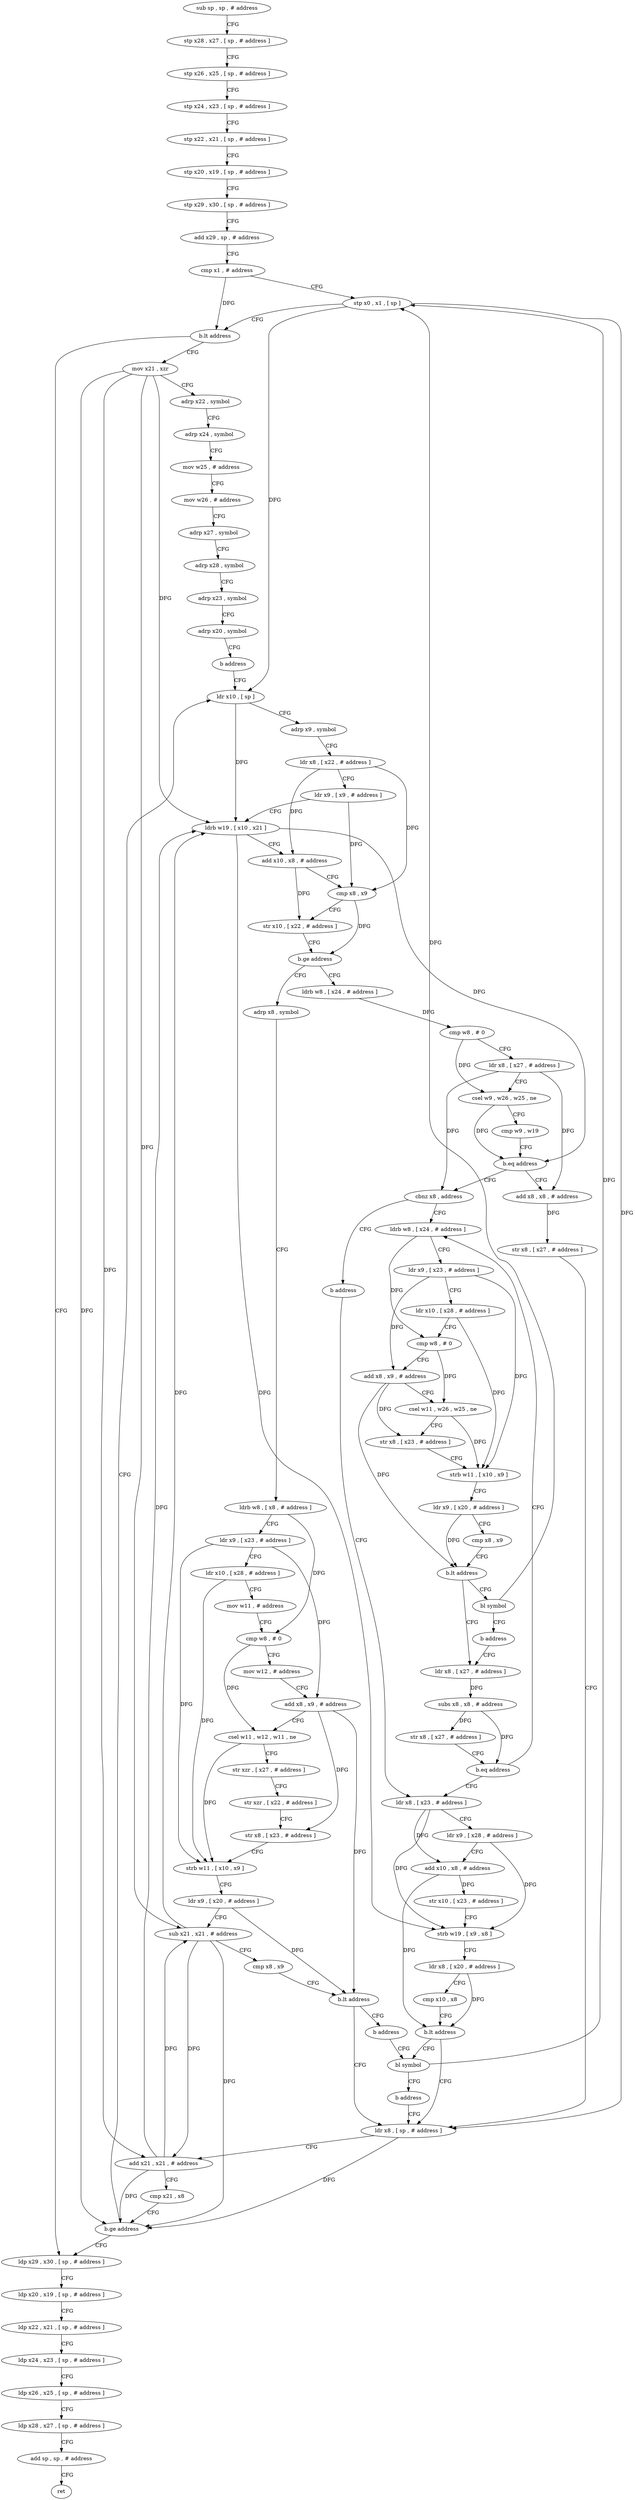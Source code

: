 digraph "func" {
"4215880" [label = "sub sp , sp , # address" ]
"4215884" [label = "stp x28 , x27 , [ sp , # address ]" ]
"4215888" [label = "stp x26 , x25 , [ sp , # address ]" ]
"4215892" [label = "stp x24 , x23 , [ sp , # address ]" ]
"4215896" [label = "stp x22 , x21 , [ sp , # address ]" ]
"4215900" [label = "stp x20 , x19 , [ sp , # address ]" ]
"4215904" [label = "stp x29 , x30 , [ sp , # address ]" ]
"4215908" [label = "add x29 , sp , # address" ]
"4215912" [label = "cmp x1 , # address" ]
"4215916" [label = "stp x0 , x1 , [ sp ]" ]
"4215920" [label = "b.lt address" ]
"4216236" [label = "ldp x29 , x30 , [ sp , # address ]" ]
"4215924" [label = "mov x21 , xzr" ]
"4216240" [label = "ldp x20 , x19 , [ sp , # address ]" ]
"4216244" [label = "ldp x22 , x21 , [ sp , # address ]" ]
"4216248" [label = "ldp x24 , x23 , [ sp , # address ]" ]
"4216252" [label = "ldp x26 , x25 , [ sp , # address ]" ]
"4216256" [label = "ldp x28 , x27 , [ sp , # address ]" ]
"4216260" [label = "add sp , sp , # address" ]
"4216264" [label = "ret" ]
"4215928" [label = "adrp x22 , symbol" ]
"4215932" [label = "adrp x24 , symbol" ]
"4215936" [label = "mov w25 , # address" ]
"4215940" [label = "mov w26 , # address" ]
"4215944" [label = "adrp x27 , symbol" ]
"4215948" [label = "adrp x28 , symbol" ]
"4215952" [label = "adrp x23 , symbol" ]
"4215956" [label = "adrp x20 , symbol" ]
"4215960" [label = "b address" ]
"4215988" [label = "ldr x10 , [ sp ]" ]
"4215992" [label = "adrp x9 , symbol" ]
"4215996" [label = "ldr x8 , [ x22 , # address ]" ]
"4216000" [label = "ldr x9 , [ x9 , # address ]" ]
"4216004" [label = "ldrb w19 , [ x10 , x21 ]" ]
"4216008" [label = "add x10 , x8 , # address" ]
"4216012" [label = "cmp x8 , x9" ]
"4216016" [label = "str x10 , [ x22 , # address ]" ]
"4216020" [label = "b.ge address" ]
"4216124" [label = "adrp x8 , symbol" ]
"4216024" [label = "ldrb w8 , [ x24 , # address ]" ]
"4216128" [label = "ldrb w8 , [ x8 , # address ]" ]
"4216132" [label = "ldr x9 , [ x23 , # address ]" ]
"4216136" [label = "ldr x10 , [ x28 , # address ]" ]
"4216140" [label = "mov w11 , # address" ]
"4216144" [label = "cmp w8 , # 0" ]
"4216148" [label = "mov w12 , # address" ]
"4216152" [label = "add x8 , x9 , # address" ]
"4216156" [label = "csel w11 , w12 , w11 , ne" ]
"4216160" [label = "str xzr , [ x27 , # address ]" ]
"4216164" [label = "str xzr , [ x22 , # address ]" ]
"4216168" [label = "str x8 , [ x23 , # address ]" ]
"4216172" [label = "strb w11 , [ x10 , x9 ]" ]
"4216176" [label = "ldr x9 , [ x20 , # address ]" ]
"4216180" [label = "sub x21 , x21 , # address" ]
"4216184" [label = "cmp x8 , x9" ]
"4216188" [label = "b.lt address" ]
"4215972" [label = "ldr x8 , [ sp , # address ]" ]
"4216192" [label = "b address" ]
"4216028" [label = "cmp w8 , # 0" ]
"4216032" [label = "ldr x8 , [ x27 , # address ]" ]
"4216036" [label = "csel w9 , w26 , w25 , ne" ]
"4216040" [label = "cmp w9 , w19" ]
"4216044" [label = "b.eq address" ]
"4215964" [label = "add x8 , x8 , # address" ]
"4216048" [label = "cbnz x8 , address" ]
"4215976" [label = "add x21 , x21 , # address" ]
"4215980" [label = "cmp x21 , x8" ]
"4215984" [label = "b.ge address" ]
"4216228" [label = "bl symbol" ]
"4215968" [label = "str x8 , [ x27 , # address ]" ]
"4216072" [label = "ldrb w8 , [ x24 , # address ]" ]
"4216052" [label = "b address" ]
"4216232" [label = "b address" ]
"4216076" [label = "ldr x9 , [ x23 , # address ]" ]
"4216080" [label = "ldr x10 , [ x28 , # address ]" ]
"4216084" [label = "cmp w8 , # 0" ]
"4216088" [label = "add x8 , x9 , # address" ]
"4216092" [label = "csel w11 , w26 , w25 , ne" ]
"4216096" [label = "str x8 , [ x23 , # address ]" ]
"4216100" [label = "strb w11 , [ x10 , x9 ]" ]
"4216104" [label = "ldr x9 , [ x20 , # address ]" ]
"4216108" [label = "cmp x8 , x9" ]
"4216112" [label = "b.lt address" ]
"4216056" [label = "ldr x8 , [ x27 , # address ]" ]
"4216116" [label = "bl symbol" ]
"4216196" [label = "ldr x8 , [ x23 , # address ]" ]
"4216060" [label = "subs x8 , x8 , # address" ]
"4216064" [label = "str x8 , [ x27 , # address ]" ]
"4216068" [label = "b.eq address" ]
"4216120" [label = "b address" ]
"4216200" [label = "ldr x9 , [ x28 , # address ]" ]
"4216204" [label = "add x10 , x8 , # address" ]
"4216208" [label = "str x10 , [ x23 , # address ]" ]
"4216212" [label = "strb w19 , [ x9 , x8 ]" ]
"4216216" [label = "ldr x8 , [ x20 , # address ]" ]
"4216220" [label = "cmp x10 , x8" ]
"4216224" [label = "b.lt address" ]
"4215880" -> "4215884" [ label = "CFG" ]
"4215884" -> "4215888" [ label = "CFG" ]
"4215888" -> "4215892" [ label = "CFG" ]
"4215892" -> "4215896" [ label = "CFG" ]
"4215896" -> "4215900" [ label = "CFG" ]
"4215900" -> "4215904" [ label = "CFG" ]
"4215904" -> "4215908" [ label = "CFG" ]
"4215908" -> "4215912" [ label = "CFG" ]
"4215912" -> "4215916" [ label = "CFG" ]
"4215912" -> "4215920" [ label = "DFG" ]
"4215916" -> "4215920" [ label = "CFG" ]
"4215916" -> "4215988" [ label = "DFG" ]
"4215916" -> "4215972" [ label = "DFG" ]
"4215920" -> "4216236" [ label = "CFG" ]
"4215920" -> "4215924" [ label = "CFG" ]
"4216236" -> "4216240" [ label = "CFG" ]
"4215924" -> "4215928" [ label = "CFG" ]
"4215924" -> "4216004" [ label = "DFG" ]
"4215924" -> "4216180" [ label = "DFG" ]
"4215924" -> "4215976" [ label = "DFG" ]
"4215924" -> "4215984" [ label = "DFG" ]
"4216240" -> "4216244" [ label = "CFG" ]
"4216244" -> "4216248" [ label = "CFG" ]
"4216248" -> "4216252" [ label = "CFG" ]
"4216252" -> "4216256" [ label = "CFG" ]
"4216256" -> "4216260" [ label = "CFG" ]
"4216260" -> "4216264" [ label = "CFG" ]
"4215928" -> "4215932" [ label = "CFG" ]
"4215932" -> "4215936" [ label = "CFG" ]
"4215936" -> "4215940" [ label = "CFG" ]
"4215940" -> "4215944" [ label = "CFG" ]
"4215944" -> "4215948" [ label = "CFG" ]
"4215948" -> "4215952" [ label = "CFG" ]
"4215952" -> "4215956" [ label = "CFG" ]
"4215956" -> "4215960" [ label = "CFG" ]
"4215960" -> "4215988" [ label = "CFG" ]
"4215988" -> "4215992" [ label = "CFG" ]
"4215988" -> "4216004" [ label = "DFG" ]
"4215992" -> "4215996" [ label = "CFG" ]
"4215996" -> "4216000" [ label = "CFG" ]
"4215996" -> "4216008" [ label = "DFG" ]
"4215996" -> "4216012" [ label = "DFG" ]
"4216000" -> "4216004" [ label = "CFG" ]
"4216000" -> "4216012" [ label = "DFG" ]
"4216004" -> "4216008" [ label = "CFG" ]
"4216004" -> "4216044" [ label = "DFG" ]
"4216004" -> "4216212" [ label = "DFG" ]
"4216008" -> "4216012" [ label = "CFG" ]
"4216008" -> "4216016" [ label = "DFG" ]
"4216012" -> "4216016" [ label = "CFG" ]
"4216012" -> "4216020" [ label = "DFG" ]
"4216016" -> "4216020" [ label = "CFG" ]
"4216020" -> "4216124" [ label = "CFG" ]
"4216020" -> "4216024" [ label = "CFG" ]
"4216124" -> "4216128" [ label = "CFG" ]
"4216024" -> "4216028" [ label = "DFG" ]
"4216128" -> "4216132" [ label = "CFG" ]
"4216128" -> "4216144" [ label = "DFG" ]
"4216132" -> "4216136" [ label = "CFG" ]
"4216132" -> "4216152" [ label = "DFG" ]
"4216132" -> "4216172" [ label = "DFG" ]
"4216136" -> "4216140" [ label = "CFG" ]
"4216136" -> "4216172" [ label = "DFG" ]
"4216140" -> "4216144" [ label = "CFG" ]
"4216144" -> "4216148" [ label = "CFG" ]
"4216144" -> "4216156" [ label = "DFG" ]
"4216148" -> "4216152" [ label = "CFG" ]
"4216152" -> "4216156" [ label = "CFG" ]
"4216152" -> "4216168" [ label = "DFG" ]
"4216152" -> "4216188" [ label = "DFG" ]
"4216156" -> "4216160" [ label = "CFG" ]
"4216156" -> "4216172" [ label = "DFG" ]
"4216160" -> "4216164" [ label = "CFG" ]
"4216164" -> "4216168" [ label = "CFG" ]
"4216168" -> "4216172" [ label = "CFG" ]
"4216172" -> "4216176" [ label = "CFG" ]
"4216176" -> "4216180" [ label = "CFG" ]
"4216176" -> "4216188" [ label = "DFG" ]
"4216180" -> "4216184" [ label = "CFG" ]
"4216180" -> "4216004" [ label = "DFG" ]
"4216180" -> "4215976" [ label = "DFG" ]
"4216180" -> "4215984" [ label = "DFG" ]
"4216184" -> "4216188" [ label = "CFG" ]
"4216188" -> "4215972" [ label = "CFG" ]
"4216188" -> "4216192" [ label = "CFG" ]
"4215972" -> "4215976" [ label = "CFG" ]
"4215972" -> "4215984" [ label = "DFG" ]
"4216192" -> "4216228" [ label = "CFG" ]
"4216028" -> "4216032" [ label = "CFG" ]
"4216028" -> "4216036" [ label = "DFG" ]
"4216032" -> "4216036" [ label = "CFG" ]
"4216032" -> "4215964" [ label = "DFG" ]
"4216032" -> "4216048" [ label = "DFG" ]
"4216036" -> "4216040" [ label = "CFG" ]
"4216036" -> "4216044" [ label = "DFG" ]
"4216040" -> "4216044" [ label = "CFG" ]
"4216044" -> "4215964" [ label = "CFG" ]
"4216044" -> "4216048" [ label = "CFG" ]
"4215964" -> "4215968" [ label = "DFG" ]
"4216048" -> "4216072" [ label = "CFG" ]
"4216048" -> "4216052" [ label = "CFG" ]
"4215976" -> "4215980" [ label = "CFG" ]
"4215976" -> "4216004" [ label = "DFG" ]
"4215976" -> "4216180" [ label = "DFG" ]
"4215976" -> "4215984" [ label = "DFG" ]
"4215980" -> "4215984" [ label = "CFG" ]
"4215984" -> "4216236" [ label = "CFG" ]
"4215984" -> "4215988" [ label = "CFG" ]
"4216228" -> "4216232" [ label = "CFG" ]
"4216228" -> "4215916" [ label = "DFG" ]
"4215968" -> "4215972" [ label = "CFG" ]
"4216072" -> "4216076" [ label = "CFG" ]
"4216072" -> "4216084" [ label = "DFG" ]
"4216052" -> "4216196" [ label = "CFG" ]
"4216232" -> "4215972" [ label = "CFG" ]
"4216076" -> "4216080" [ label = "CFG" ]
"4216076" -> "4216088" [ label = "DFG" ]
"4216076" -> "4216100" [ label = "DFG" ]
"4216080" -> "4216084" [ label = "CFG" ]
"4216080" -> "4216100" [ label = "DFG" ]
"4216084" -> "4216088" [ label = "CFG" ]
"4216084" -> "4216092" [ label = "DFG" ]
"4216088" -> "4216092" [ label = "CFG" ]
"4216088" -> "4216096" [ label = "DFG" ]
"4216088" -> "4216112" [ label = "DFG" ]
"4216092" -> "4216096" [ label = "CFG" ]
"4216092" -> "4216100" [ label = "DFG" ]
"4216096" -> "4216100" [ label = "CFG" ]
"4216100" -> "4216104" [ label = "CFG" ]
"4216104" -> "4216108" [ label = "CFG" ]
"4216104" -> "4216112" [ label = "DFG" ]
"4216108" -> "4216112" [ label = "CFG" ]
"4216112" -> "4216056" [ label = "CFG" ]
"4216112" -> "4216116" [ label = "CFG" ]
"4216056" -> "4216060" [ label = "DFG" ]
"4216116" -> "4216120" [ label = "CFG" ]
"4216116" -> "4215916" [ label = "DFG" ]
"4216196" -> "4216200" [ label = "CFG" ]
"4216196" -> "4216204" [ label = "DFG" ]
"4216196" -> "4216212" [ label = "DFG" ]
"4216060" -> "4216064" [ label = "DFG" ]
"4216060" -> "4216068" [ label = "DFG" ]
"4216064" -> "4216068" [ label = "CFG" ]
"4216068" -> "4216196" [ label = "CFG" ]
"4216068" -> "4216072" [ label = "CFG" ]
"4216120" -> "4216056" [ label = "CFG" ]
"4216200" -> "4216204" [ label = "CFG" ]
"4216200" -> "4216212" [ label = "DFG" ]
"4216204" -> "4216208" [ label = "DFG" ]
"4216204" -> "4216224" [ label = "DFG" ]
"4216208" -> "4216212" [ label = "CFG" ]
"4216212" -> "4216216" [ label = "CFG" ]
"4216216" -> "4216220" [ label = "CFG" ]
"4216216" -> "4216224" [ label = "DFG" ]
"4216220" -> "4216224" [ label = "CFG" ]
"4216224" -> "4215972" [ label = "CFG" ]
"4216224" -> "4216228" [ label = "CFG" ]
}
